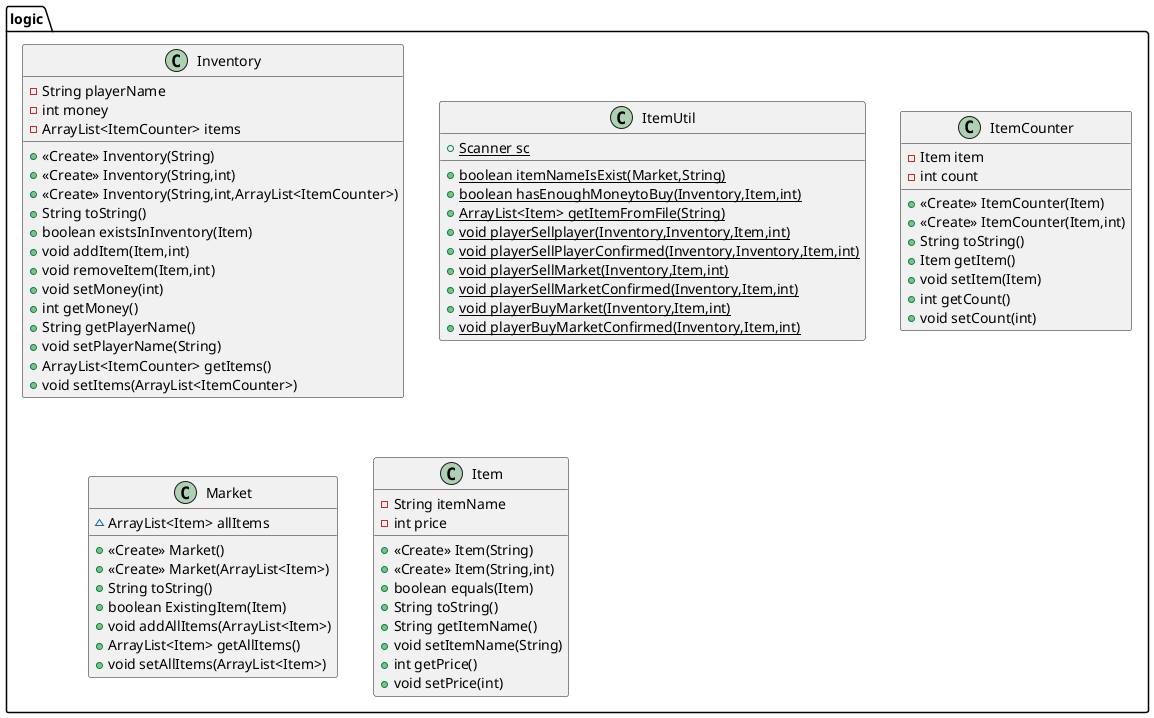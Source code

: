 @startuml
class logic.Inventory {
- String playerName
- int money
- ArrayList<ItemCounter> items
+ <<Create>> Inventory(String)
+ <<Create>> Inventory(String,int)
+ <<Create>> Inventory(String,int,ArrayList<ItemCounter>)
+ String toString()
+ boolean existsInInventory(Item)
+ void addItem(Item,int)
+ void removeItem(Item,int)
+ void setMoney(int)
+ int getMoney()
+ String getPlayerName()
+ void setPlayerName(String)
+ ArrayList<ItemCounter> getItems()
+ void setItems(ArrayList<ItemCounter>)
}
class logic.ItemUtil {
+ {static} Scanner sc
+ {static} boolean itemNameIsExist(Market,String)
+ {static} boolean hasEnoughMoneytoBuy(Inventory,Item,int)
+ {static} ArrayList<Item> getItemFromFile(String)
+ {static} void playerSellplayer(Inventory,Inventory,Item,int)
+ {static} void playerSellPlayerConfirmed(Inventory,Inventory,Item,int)
+ {static} void playerSellMarket(Inventory,Item,int)
+ {static} void playerSellMarketConfirmed(Inventory,Item,int)
+ {static} void playerBuyMarket(Inventory,Item,int)
+ {static} void playerBuyMarketConfirmed(Inventory,Item,int)
}
class logic.ItemCounter {
- Item item
- int count
+ <<Create>> ItemCounter(Item)
+ <<Create>> ItemCounter(Item,int)
+ String toString()
+ Item getItem()
+ void setItem(Item)
+ int getCount()
+ void setCount(int)
}
class logic.Market {
~ ArrayList<Item> allItems
+ <<Create>> Market()
+ <<Create>> Market(ArrayList<Item>)
+ String toString()
+ boolean ExistingItem(Item)
+ void addAllItems(ArrayList<Item>)
+ ArrayList<Item> getAllItems()
+ void setAllItems(ArrayList<Item>)
}
class logic.Item {
- String itemName
- int price
+ <<Create>> Item(String)
+ <<Create>> Item(String,int)
+ boolean equals(Item)
+ String toString()
+ String getItemName()
+ void setItemName(String)
+ int getPrice()
+ void setPrice(int)
}
@enduml